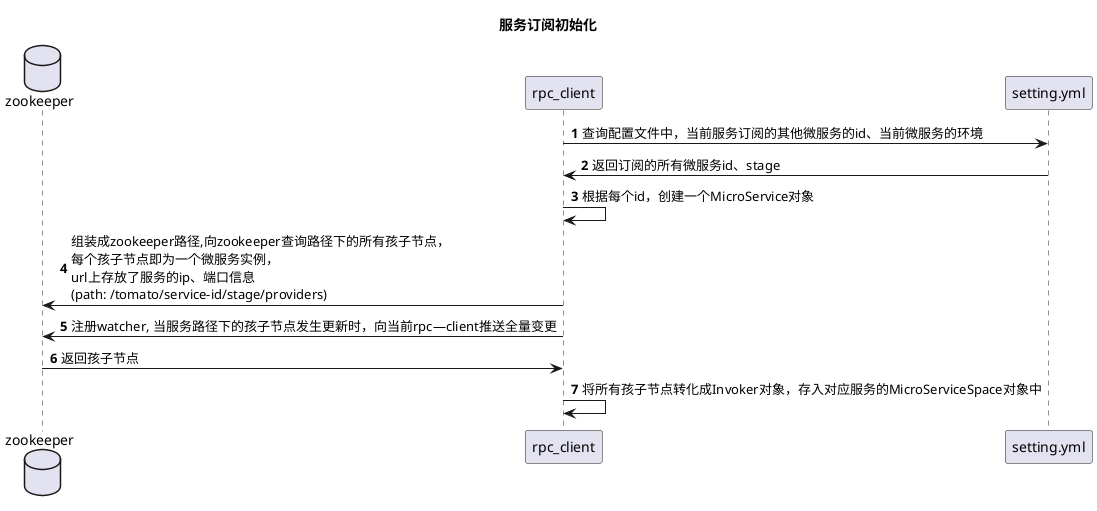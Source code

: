 @startuml
title 服务订阅初始化
autonumber

database zookeeper
participant rpc_client


rpc_client -> setting.yml: 查询配置文件中，当前服务订阅的其他微服务的id、当前微服务的环境
setting.yml -> rpc_client: 返回订阅的所有微服务id、stage
rpc_client -> rpc_client: 根据每个id，创建一个MicroService对象
rpc_client -> zookeeper: 组装成zookeeper路径,向zookeeper查询路径下的所有孩子节点，\n每个孩子节点即为一个微服务实例，\nurl上存放了服务的ip、端口信息\n(path: /tomato/service-id/stage/providers)
rpc_client -> zookeeper: 注册watcher, 当服务路径下的孩子节点发生更新时，向当前rpc—client推送全量变更
zookeeper -> rpc_client: 返回孩子节点
rpc_client -> rpc_client: 将所有孩子节点转化成Invoker对象，存入对应服务的MicroServiceSpace对象中

@enduml
